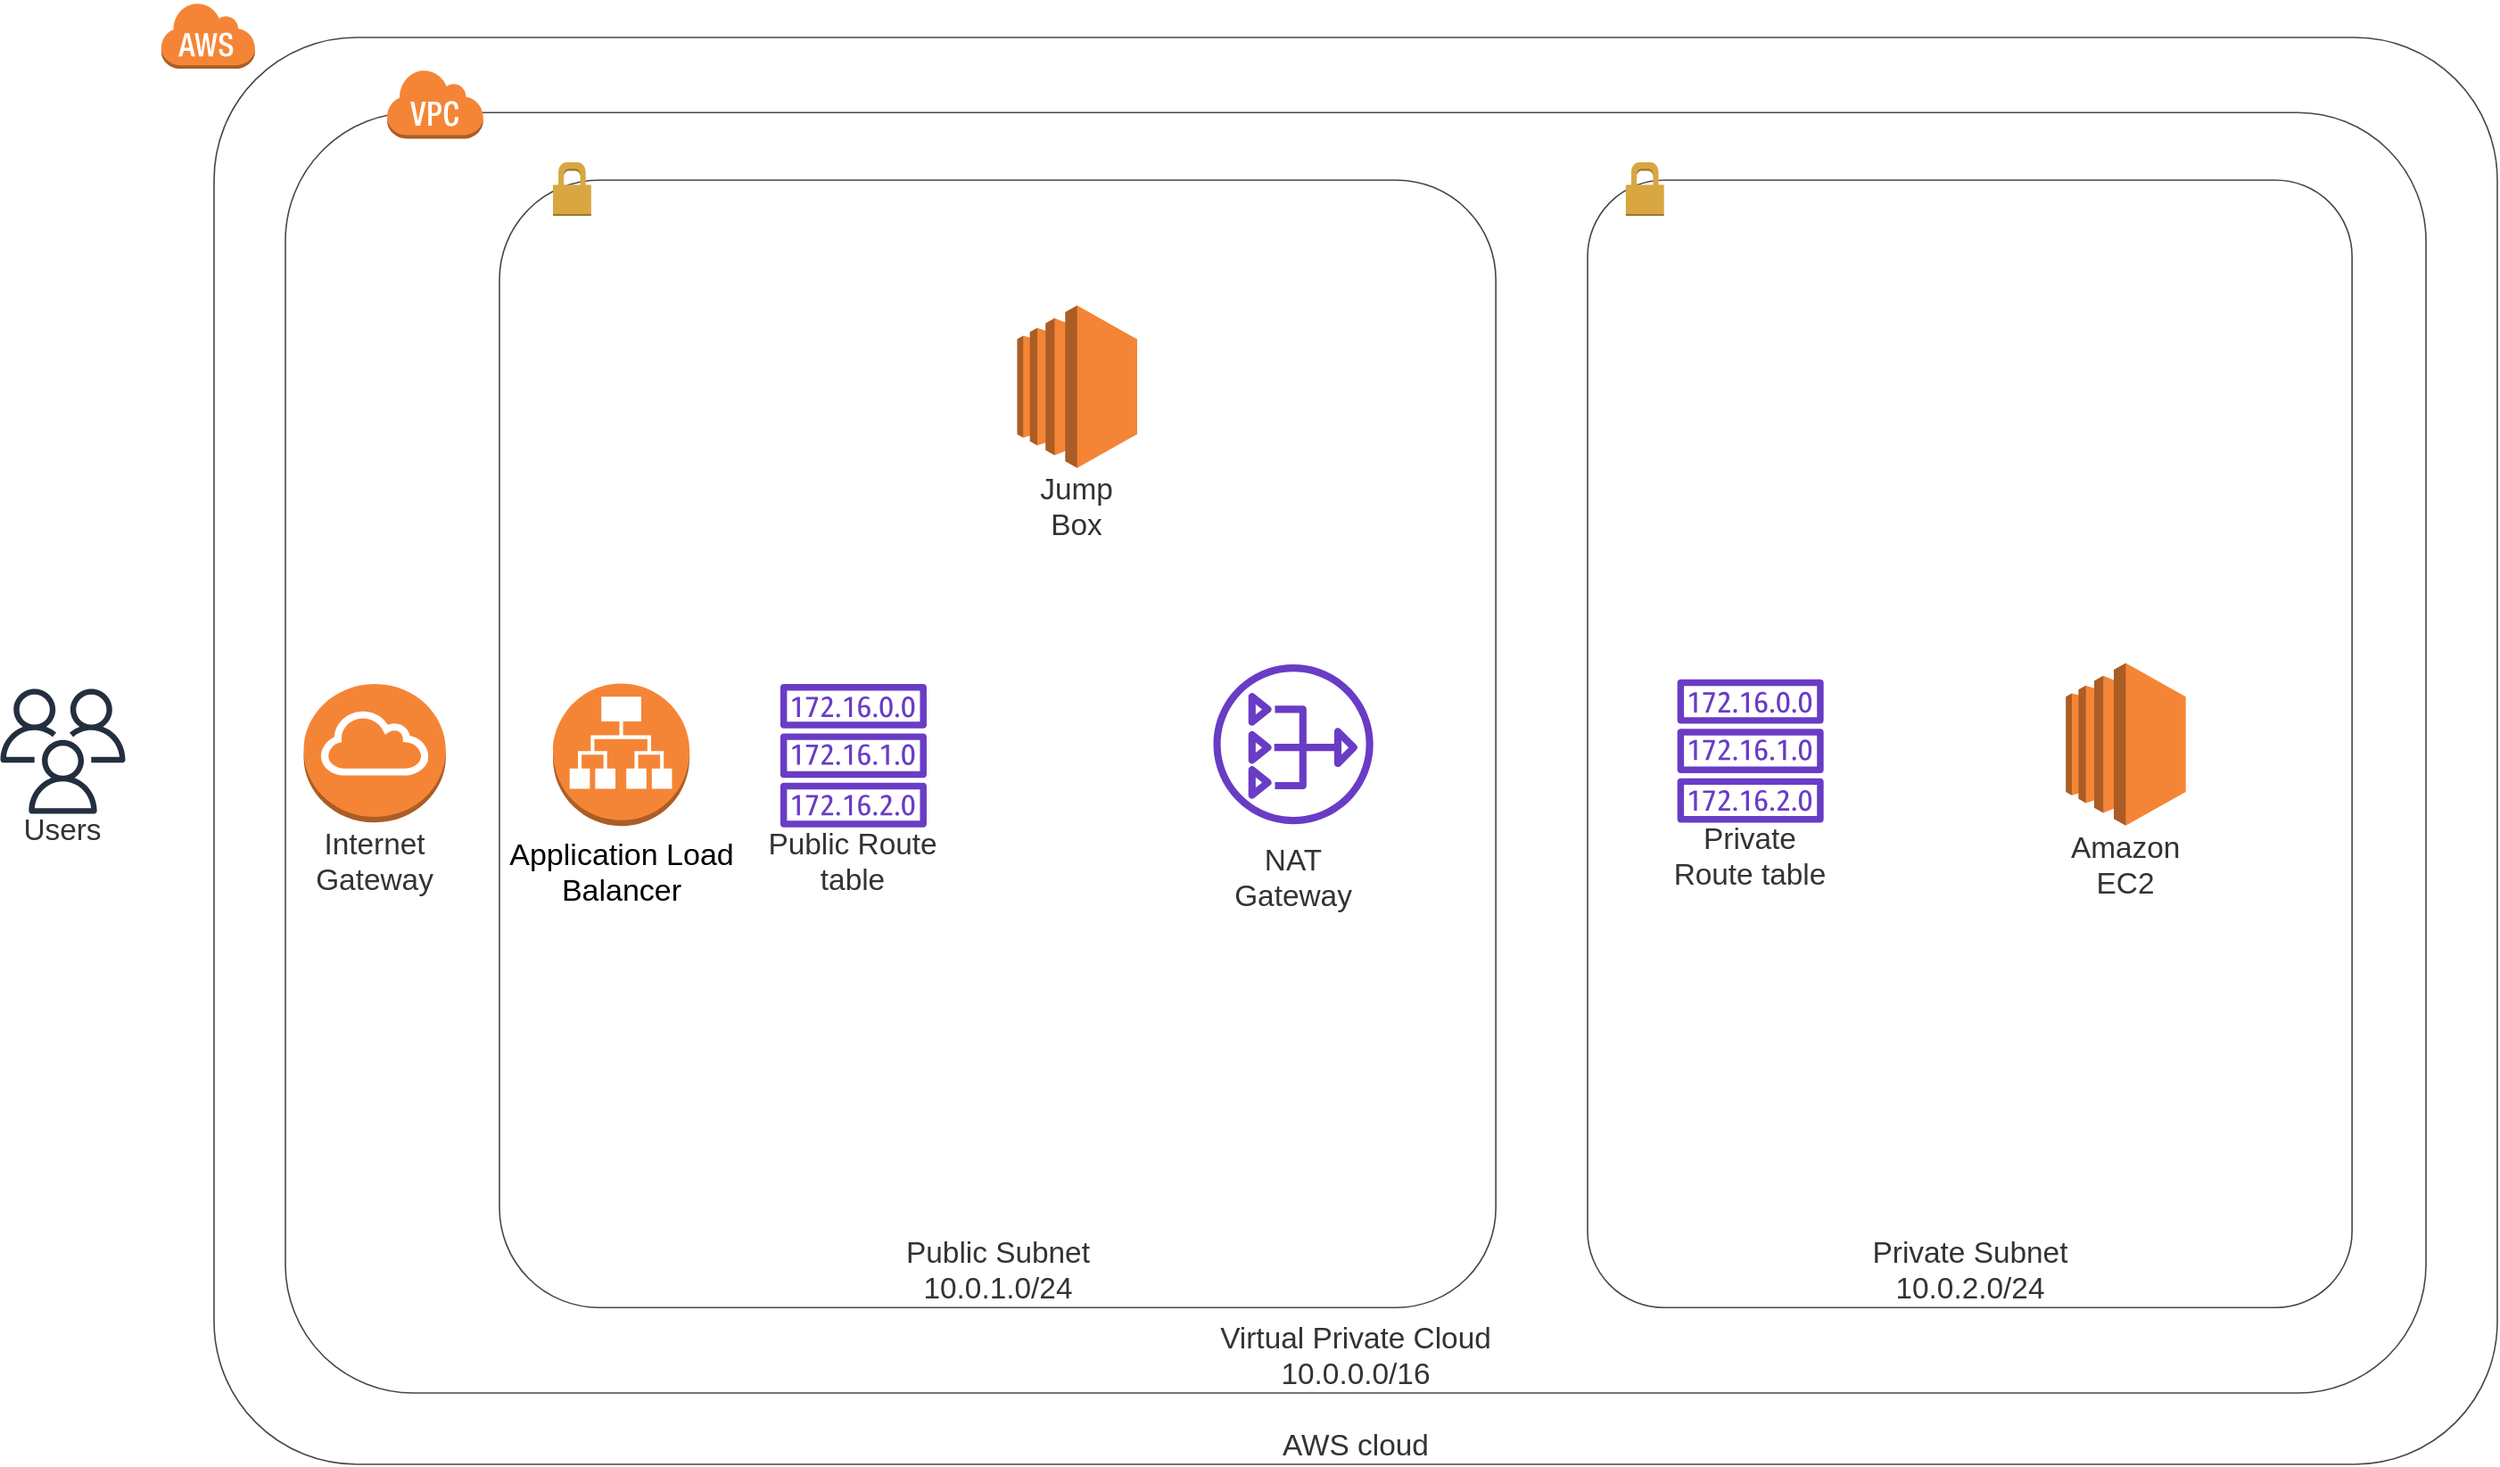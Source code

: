 <mxfile version="15.2.7" type="device"><diagram id="9_8ljSnjN0PdX_t8s5Fa" name="Page-1"><mxGraphModel dx="1662" dy="998" grid="1" gridSize="10" guides="1" tooltips="1" connect="1" arrows="1" fold="1" page="1" pageScale="1" pageWidth="850" pageHeight="1100" math="0" shadow="0"><root><mxCell id="0"/><mxCell id="1" parent="0"/><mxCell id="hPg0l2d3v6UohcGCYwUa-8" value="AWS cloud" style="rounded=1;arcSize=10;dashed=0;verticalAlign=bottom;whiteSpace=wrap;fontSize=16.7;fontColor=#333333;spacing=0;strokeColor=#474747;fillOpacity=0;fillColor=#000000;strokeWidth=0.8;html=1;" parent="1" vertex="1"><mxGeometry x="280" y="120" width="1280" height="800" as="geometry"/></mxCell><mxCell id="hPg0l2d3v6UohcGCYwUa-12" value="Virtual Private Cloud&lt;br&gt;10.0.0.0/16" style="rounded=1;arcSize=10;dashed=0;verticalAlign=bottom;whiteSpace=wrap;fontSize=16.7;fontColor=#333333;spacing=0;strokeColor=#474747;fillOpacity=0;fillColor=#000000;strokeWidth=0.8;html=1;" parent="hPg0l2d3v6UohcGCYwUa-8" vertex="1"><mxGeometry x="40" y="42.11" width="1200" height="717.89" as="geometry"/></mxCell><mxCell id="3JGuSOdNoXyZ8qZ8k8i8-1" value="Public Subnet&lt;br&gt;10.0.1.0/24" style="rounded=1;arcSize=10;dashed=0;verticalAlign=bottom;whiteSpace=wrap;fontSize=16.7;fontColor=#333333;spacing=0;strokeColor=#474747;fillOpacity=0;fillColor=#000000;strokeWidth=0.8;html=1;" parent="hPg0l2d3v6UohcGCYwUa-12" vertex="1"><mxGeometry x="120" y="37.89" width="558.57" height="632.11" as="geometry"/></mxCell><mxCell id="eSD-YjLWbk_EXA9ssDNA-3" value="Private Subnet&lt;br&gt;10.0.2.0/24" style="rounded=1;arcSize=10;dashed=0;verticalAlign=bottom;whiteSpace=wrap;fontSize=16.7;fontColor=#333333;spacing=0;strokeColor=#474747;fillOpacity=0;fillColor=#000000;strokeWidth=0.8;html=1;" vertex="1" parent="hPg0l2d3v6UohcGCYwUa-12"><mxGeometry x="729.997" y="37.89" width="428.571" height="632.11" as="geometry"/></mxCell><mxCell id="eSD-YjLWbk_EXA9ssDNA-4" value="" style="shape=mxgraph.aws3.permissions;fillColor=#D9A741;" vertex="1" parent="eSD-YjLWbk_EXA9ssDNA-3"><mxGeometry x="21.429" y="-10" width="21.429" height="30" as="geometry"/></mxCell><UserObject label="Private Route table" lucidchartObjectId="IJK96jVez57v" id="eSD-YjLWbk_EXA9ssDNA-7"><mxCell style="html=1;overflow=block;blockSpacing=1;whiteSpace=wrap;shape=mxgraph.aws4.route_table;labelPosition=center;verticalLabelPosition=bottom;align=center;verticalAlign=top;strokeColor=none;whiteSpace=wrap;fontSize=16.7;fontColor=#333333;spacing=0;strokeOpacity=100;rounded=1;absoluteArcSize=1;arcSize=9;fillColor=#693cc5;strokeWidth=2.3;" vertex="1" parent="eSD-YjLWbk_EXA9ssDNA-3"><mxGeometry x="42.857" y="279.62" width="96.429" height="80.38" as="geometry"/></mxCell></UserObject><UserObject label="Amazon EC2" lucidchartObjectId="9-J9aKVi-Kyo" id="hPg0l2d3v6UohcGCYwUa-30"><mxCell style="html=1;overflow=block;blockSpacing=1;whiteSpace=wrap;shape=mxgraph.aws3.ec2;labelPosition=center;verticalLabelPosition=bottom;align=center;verticalAlign=top;whiteSpace=wrap;fontSize=16.7;fontColor=#333333;spacing=3.8;strokeColor=#5e5e5e;strokeOpacity=100;rounded=1;absoluteArcSize=1;arcSize=9;fillColor=#f58536;strokeWidth=2.3;" parent="eSD-YjLWbk_EXA9ssDNA-3" vertex="1"><mxGeometry x="267.859" y="270.502" width="67.237" height="91.098" as="geometry"/></mxCell></UserObject><UserObject label="Internet Gateway" lucidchartObjectId="0_t980qT_xJ7" id="hPg0l2d3v6UohcGCYwUa-27"><mxCell style="html=1;overflow=block;blockSpacing=1;whiteSpace=wrap;shape=mxgraph.aws3.internet_gateway;labelPosition=center;verticalLabelPosition=bottom;align=center;verticalAlign=top;whiteSpace=wrap;fontSize=16.7;fontColor=#333333;spacing=3.8;strokeColor=#5e5e5e;strokeOpacity=100;rounded=1;absoluteArcSize=1;arcSize=9;fillColor=#f58536;strokeWidth=2.3;" parent="hPg0l2d3v6UohcGCYwUa-12" vertex="1"><mxGeometry x="10" y="320.11" width="79.68" height="77.67" as="geometry"/></mxCell></UserObject><mxCell id="3JGuSOdNoXyZ8qZ8k8i8-2" value="" style="shape=mxgraph.aws3.permissions;fillColor=#D9A741;" parent="hPg0l2d3v6UohcGCYwUa-12" vertex="1"><mxGeometry x="149.996" y="27.89" width="21.429" height="30" as="geometry"/></mxCell><mxCell id="eSD-YjLWbk_EXA9ssDNA-8" value="Application Load&lt;br&gt;Balancer" style="outlineConnect=0;dashed=0;verticalLabelPosition=bottom;verticalAlign=top;align=center;html=1;shape=mxgraph.aws3.application_load_balancer;fillColor=#F58536;gradientColor=none;fontSize=17;" vertex="1" parent="hPg0l2d3v6UohcGCYwUa-12"><mxGeometry x="150" y="320.11" width="76.56" height="79.89" as="geometry"/></mxCell><UserObject label="Public Route table" lucidchartObjectId="IJK96jVez57v" id="hPg0l2d3v6UohcGCYwUa-34"><mxCell style="html=1;overflow=block;blockSpacing=1;whiteSpace=wrap;shape=mxgraph.aws4.route_table;labelPosition=center;verticalLabelPosition=bottom;align=center;verticalAlign=top;strokeColor=none;whiteSpace=wrap;fontSize=16.7;fontColor=#333333;spacing=0;strokeOpacity=100;rounded=1;absoluteArcSize=1;arcSize=9;fillColor=#693cc5;strokeWidth=2.3;" parent="hPg0l2d3v6UohcGCYwUa-12" vertex="1"><mxGeometry x="270.004" y="320.11" width="96.429" height="80.38" as="geometry"/></mxCell></UserObject><UserObject label="NAT Gateway" lucidchartObjectId="k8J9xWuGcrYL" id="hPg0l2d3v6UohcGCYwUa-29"><mxCell style="html=1;overflow=block;blockSpacing=1;whiteSpace=wrap;shape=mxgraph.aws4.nat_gateway;labelPosition=center;verticalLabelPosition=bottom;align=center;verticalAlign=top;strokeColor=none;whiteSpace=wrap;fontSize=16.7;fontColor=#333333;spacing=0;strokeOpacity=100;rounded=1;absoluteArcSize=1;arcSize=9;fillColor=#693cc5;strokeWidth=2.3;" parent="hPg0l2d3v6UohcGCYwUa-12" vertex="1"><mxGeometry x="520" y="298.21" width="89.62" height="111.48" as="geometry"/></mxCell></UserObject><UserObject label="Jump Box" lucidchartObjectId="9-J9aKVi-Kyo" id="9VPYlxgBtkbdzvwf1XIm-1"><mxCell style="html=1;overflow=block;blockSpacing=1;whiteSpace=wrap;shape=mxgraph.aws3.ec2;labelPosition=center;verticalLabelPosition=bottom;align=center;verticalAlign=top;whiteSpace=wrap;fontSize=16.7;fontColor=#333333;spacing=3.8;strokeColor=#5e5e5e;strokeOpacity=100;rounded=1;absoluteArcSize=1;arcSize=9;fillColor=#f58536;strokeWidth=2.3;" parent="hPg0l2d3v6UohcGCYwUa-12" vertex="1"><mxGeometry x="410.003" y="107.892" width="67.237" height="91.098" as="geometry"/></mxCell></UserObject><mxCell id="hPg0l2d3v6UohcGCYwUa-13" value="" style="shape=mxgraph.aws3.virtual_private_cloud;fillColor=#F58536;" parent="hPg0l2d3v6UohcGCYwUa-8" vertex="1"><mxGeometry x="96.612" y="17.536" width="54.264" height="39.247" as="geometry"/></mxCell><mxCell id="hPg0l2d3v6UohcGCYwUa-9" value="" style="shape=mxgraph.aws3.cloud;fillColor=#F58536;" parent="hPg0l2d3v6UohcGCYwUa-8" vertex="1"><mxGeometry x="-30" y="-20" width="52.96" height="37.54" as="geometry"/></mxCell><UserObject label="Users" lucidchartObjectId="Vjn9gCpcLURL" id="hPg0l2d3v6UohcGCYwUa-25"><mxCell style="html=1;overflow=block;blockSpacing=1;whiteSpace=wrap;shape=mxgraph.aws4.users;labelPosition=center;verticalLabelPosition=bottom;align=center;verticalAlign=top;strokeColor=none;whiteSpace=wrap;fontSize=16.7;fontColor=#333333;spacing=0;strokeOpacity=100;rounded=1;absoluteArcSize=1;arcSize=9;fillColor=#232f3e;strokeWidth=2.3;" parent="1" vertex="1"><mxGeometry x="160" y="485" width="70" height="70" as="geometry"/></mxCell></UserObject></root></mxGraphModel></diagram></mxfile>